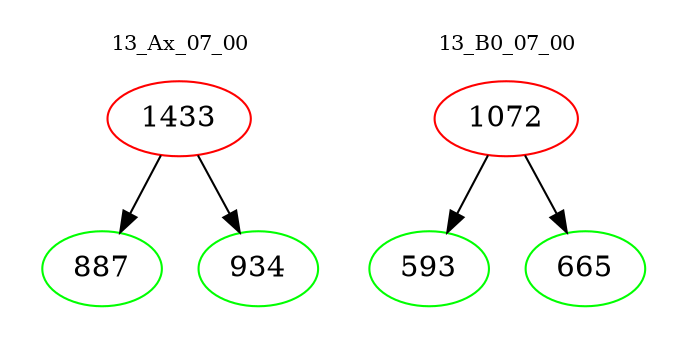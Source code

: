 digraph{
subgraph cluster_0 {
color = white
label = "13_Ax_07_00";
fontsize=10;
T0_1433 [label="1433", color="red"]
T0_1433 -> T0_887 [color="black"]
T0_887 [label="887", color="green"]
T0_1433 -> T0_934 [color="black"]
T0_934 [label="934", color="green"]
}
subgraph cluster_1 {
color = white
label = "13_B0_07_00";
fontsize=10;
T1_1072 [label="1072", color="red"]
T1_1072 -> T1_593 [color="black"]
T1_593 [label="593", color="green"]
T1_1072 -> T1_665 [color="black"]
T1_665 [label="665", color="green"]
}
}
